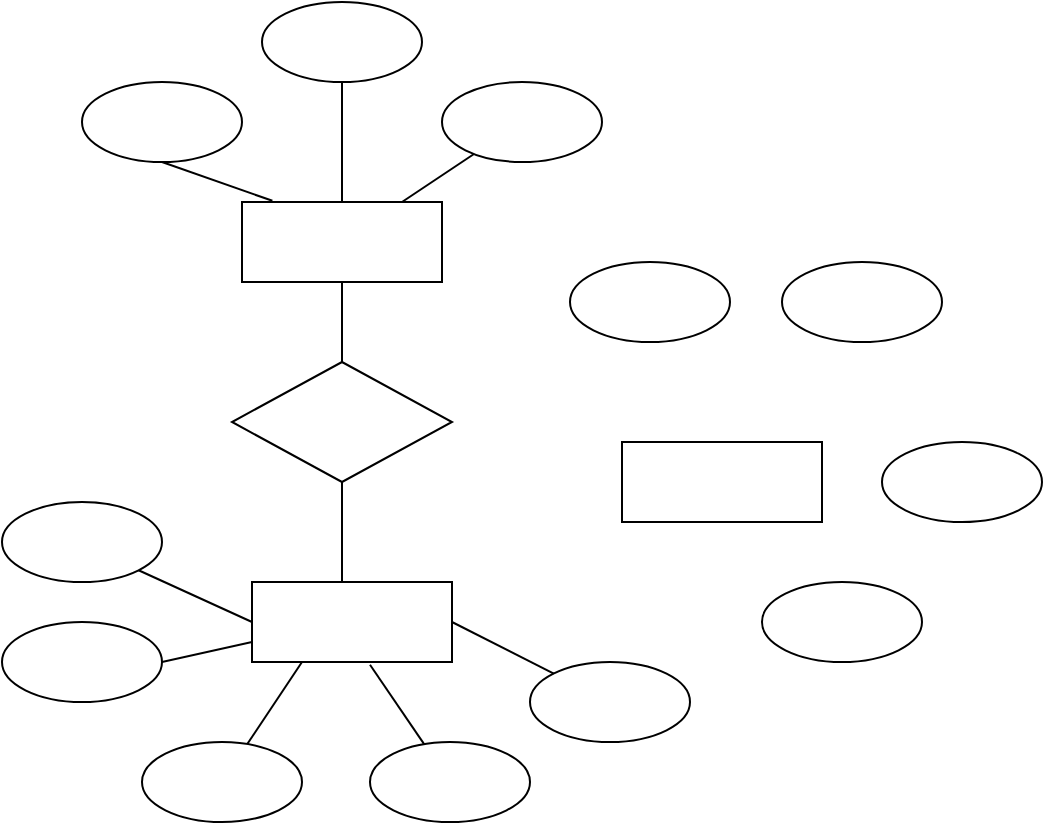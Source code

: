 <mxfile version="15.9.1" type="github"><diagram id="mVGkJK3PhzCC-8Qs5o0S" name="Page-1"><mxGraphModel dx="1038" dy="547" grid="1" gridSize="10" guides="1" tooltips="1" connect="1" arrows="1" fold="1" page="1" pageScale="1" pageWidth="827" pageHeight="1169" math="0" shadow="0"><root><mxCell id="0"/><mxCell id="1" parent="0"/><mxCell id="G8Mz2gMonOcW26t6lKa9-1" value="" style="rounded=0;whiteSpace=wrap;html=1;" vertex="1" parent="1"><mxGeometry x="270" y="250" width="100" height="40" as="geometry"/></mxCell><mxCell id="G8Mz2gMonOcW26t6lKa9-2" value="" style="ellipse;whiteSpace=wrap;html=1;" vertex="1" parent="1"><mxGeometry x="280" y="150" width="80" height="40" as="geometry"/></mxCell><mxCell id="G8Mz2gMonOcW26t6lKa9-3" value="" style="ellipse;whiteSpace=wrap;html=1;" vertex="1" parent="1"><mxGeometry x="370" y="190" width="80" height="40" as="geometry"/></mxCell><mxCell id="G8Mz2gMonOcW26t6lKa9-4" value="" style="ellipse;whiteSpace=wrap;html=1;" vertex="1" parent="1"><mxGeometry x="190" y="190" width="80" height="40" as="geometry"/></mxCell><mxCell id="G8Mz2gMonOcW26t6lKa9-5" value="" style="ellipse;whiteSpace=wrap;html=1;" vertex="1" parent="1"><mxGeometry x="220" y="520" width="80" height="40" as="geometry"/></mxCell><mxCell id="G8Mz2gMonOcW26t6lKa9-6" value="" style="ellipse;whiteSpace=wrap;html=1;" vertex="1" parent="1"><mxGeometry x="150" y="460" width="80" height="40" as="geometry"/></mxCell><mxCell id="G8Mz2gMonOcW26t6lKa9-7" value="" style="rounded=0;whiteSpace=wrap;html=1;" vertex="1" parent="1"><mxGeometry x="275" y="440" width="100" height="40" as="geometry"/></mxCell><mxCell id="G8Mz2gMonOcW26t6lKa9-8" value="" style="rhombus;whiteSpace=wrap;html=1;" vertex="1" parent="1"><mxGeometry x="265" y="330" width="110" height="60" as="geometry"/></mxCell><mxCell id="G8Mz2gMonOcW26t6lKa9-9" value="" style="ellipse;whiteSpace=wrap;html=1;" vertex="1" parent="1"><mxGeometry x="334" y="520" width="80" height="40" as="geometry"/></mxCell><mxCell id="G8Mz2gMonOcW26t6lKa9-10" value="" style="ellipse;whiteSpace=wrap;html=1;" vertex="1" parent="1"><mxGeometry x="150" y="400" width="80" height="40" as="geometry"/></mxCell><mxCell id="G8Mz2gMonOcW26t6lKa9-11" value="" style="ellipse;whiteSpace=wrap;html=1;" vertex="1" parent="1"><mxGeometry x="414" y="480" width="80" height="40" as="geometry"/></mxCell><mxCell id="G8Mz2gMonOcW26t6lKa9-12" value="" style="rounded=0;whiteSpace=wrap;html=1;" vertex="1" parent="1"><mxGeometry x="460" y="370" width="100" height="40" as="geometry"/></mxCell><mxCell id="G8Mz2gMonOcW26t6lKa9-15" value="" style="ellipse;whiteSpace=wrap;html=1;" vertex="1" parent="1"><mxGeometry x="540" y="280" width="80" height="40" as="geometry"/></mxCell><mxCell id="G8Mz2gMonOcW26t6lKa9-16" value="" style="ellipse;whiteSpace=wrap;html=1;" vertex="1" parent="1"><mxGeometry x="434" y="280" width="80" height="40" as="geometry"/></mxCell><mxCell id="G8Mz2gMonOcW26t6lKa9-17" value="" style="ellipse;whiteSpace=wrap;html=1;" vertex="1" parent="1"><mxGeometry x="590" y="370" width="80" height="40" as="geometry"/></mxCell><mxCell id="G8Mz2gMonOcW26t6lKa9-18" value="" style="ellipse;whiteSpace=wrap;html=1;" vertex="1" parent="1"><mxGeometry x="530" y="440" width="80" height="40" as="geometry"/></mxCell><mxCell id="G8Mz2gMonOcW26t6lKa9-19" value="" style="endArrow=none;html=1;rounded=0;entryX=0.5;entryY=1;entryDx=0;entryDy=0;exitX=0.152;exitY=-0.015;exitDx=0;exitDy=0;exitPerimeter=0;" edge="1" parent="1" source="G8Mz2gMonOcW26t6lKa9-1" target="G8Mz2gMonOcW26t6lKa9-4"><mxGeometry width="50" height="50" relative="1" as="geometry"><mxPoint x="240" y="270" as="sourcePoint"/><mxPoint x="290" y="220" as="targetPoint"/></mxGeometry></mxCell><mxCell id="G8Mz2gMonOcW26t6lKa9-20" value="" style="endArrow=none;html=1;rounded=0;entryX=0.5;entryY=1;entryDx=0;entryDy=0;" edge="1" parent="1" source="G8Mz2gMonOcW26t6lKa9-1" target="G8Mz2gMonOcW26t6lKa9-2"><mxGeometry width="50" height="50" relative="1" as="geometry"><mxPoint x="310" y="230" as="sourcePoint"/><mxPoint x="360" y="180" as="targetPoint"/></mxGeometry></mxCell><mxCell id="G8Mz2gMonOcW26t6lKa9-21" value="" style="endArrow=none;html=1;rounded=0;" edge="1" parent="1" source="G8Mz2gMonOcW26t6lKa9-1" target="G8Mz2gMonOcW26t6lKa9-3"><mxGeometry width="50" height="50" relative="1" as="geometry"><mxPoint x="370" y="270" as="sourcePoint"/><mxPoint x="420" y="220" as="targetPoint"/></mxGeometry></mxCell><mxCell id="G8Mz2gMonOcW26t6lKa9-22" value="" style="endArrow=none;html=1;rounded=0;entryX=0.5;entryY=1;entryDx=0;entryDy=0;exitX=0.5;exitY=0;exitDx=0;exitDy=0;" edge="1" parent="1" source="G8Mz2gMonOcW26t6lKa9-8" target="G8Mz2gMonOcW26t6lKa9-1"><mxGeometry width="50" height="50" relative="1" as="geometry"><mxPoint x="310" y="330" as="sourcePoint"/><mxPoint x="320" y="300" as="targetPoint"/></mxGeometry></mxCell><mxCell id="G8Mz2gMonOcW26t6lKa9-23" value="" style="endArrow=none;html=1;rounded=0;entryX=0.5;entryY=1;entryDx=0;entryDy=0;" edge="1" parent="1" target="G8Mz2gMonOcW26t6lKa9-8"><mxGeometry width="50" height="50" relative="1" as="geometry"><mxPoint x="320" y="440" as="sourcePoint"/><mxPoint x="310" y="390" as="targetPoint"/></mxGeometry></mxCell><mxCell id="G8Mz2gMonOcW26t6lKa9-24" value="" style="endArrow=none;html=1;rounded=0;entryX=1;entryY=1;entryDx=0;entryDy=0;exitX=0;exitY=0.5;exitDx=0;exitDy=0;" edge="1" parent="1" source="G8Mz2gMonOcW26t6lKa9-7" target="G8Mz2gMonOcW26t6lKa9-10"><mxGeometry width="50" height="50" relative="1" as="geometry"><mxPoint x="170" y="510" as="sourcePoint"/><mxPoint x="220" y="460" as="targetPoint"/></mxGeometry></mxCell><mxCell id="G8Mz2gMonOcW26t6lKa9-25" value="" style="endArrow=none;html=1;rounded=0;entryX=1;entryY=0.5;entryDx=0;entryDy=0;exitX=0;exitY=0.75;exitDx=0;exitDy=0;" edge="1" parent="1" source="G8Mz2gMonOcW26t6lKa9-7" target="G8Mz2gMonOcW26t6lKa9-6"><mxGeometry width="50" height="50" relative="1" as="geometry"><mxPoint x="270" y="470" as="sourcePoint"/><mxPoint x="260" y="490" as="targetPoint"/></mxGeometry></mxCell><mxCell id="G8Mz2gMonOcW26t6lKa9-26" value="" style="endArrow=none;html=1;rounded=0;entryX=0.25;entryY=1;entryDx=0;entryDy=0;" edge="1" parent="1" source="G8Mz2gMonOcW26t6lKa9-5" target="G8Mz2gMonOcW26t6lKa9-7"><mxGeometry width="50" height="50" relative="1" as="geometry"><mxPoint x="280" y="520" as="sourcePoint"/><mxPoint x="340" y="480" as="targetPoint"/></mxGeometry></mxCell><mxCell id="G8Mz2gMonOcW26t6lKa9-27" value="" style="endArrow=none;html=1;rounded=0;entryX=0.59;entryY=1.035;entryDx=0;entryDy=0;entryPerimeter=0;" edge="1" parent="1" source="G8Mz2gMonOcW26t6lKa9-9" target="G8Mz2gMonOcW26t6lKa9-7"><mxGeometry width="50" height="50" relative="1" as="geometry"><mxPoint x="330" y="540" as="sourcePoint"/><mxPoint x="380" y="490" as="targetPoint"/></mxGeometry></mxCell><mxCell id="G8Mz2gMonOcW26t6lKa9-28" value="" style="endArrow=none;html=1;rounded=0;entryX=1;entryY=0.5;entryDx=0;entryDy=0;" edge="1" parent="1" source="G8Mz2gMonOcW26t6lKa9-11" target="G8Mz2gMonOcW26t6lKa9-7"><mxGeometry width="50" height="50" relative="1" as="geometry"><mxPoint x="370" y="510" as="sourcePoint"/><mxPoint x="420" y="460" as="targetPoint"/></mxGeometry></mxCell></root></mxGraphModel></diagram></mxfile>